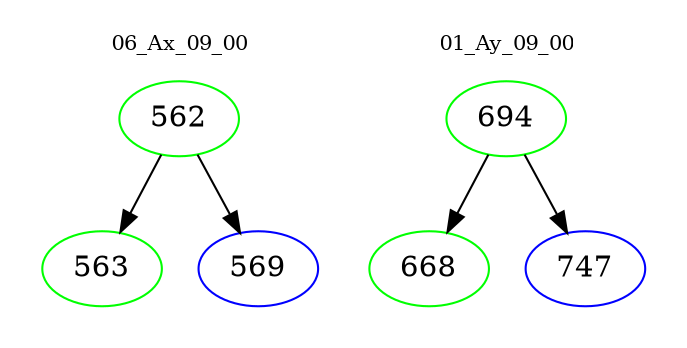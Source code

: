 digraph{
subgraph cluster_0 {
color = white
label = "06_Ax_09_00";
fontsize=10;
T0_562 [label="562", color="green"]
T0_562 -> T0_563 [color="black"]
T0_563 [label="563", color="green"]
T0_562 -> T0_569 [color="black"]
T0_569 [label="569", color="blue"]
}
subgraph cluster_1 {
color = white
label = "01_Ay_09_00";
fontsize=10;
T1_694 [label="694", color="green"]
T1_694 -> T1_668 [color="black"]
T1_668 [label="668", color="green"]
T1_694 -> T1_747 [color="black"]
T1_747 [label="747", color="blue"]
}
}
